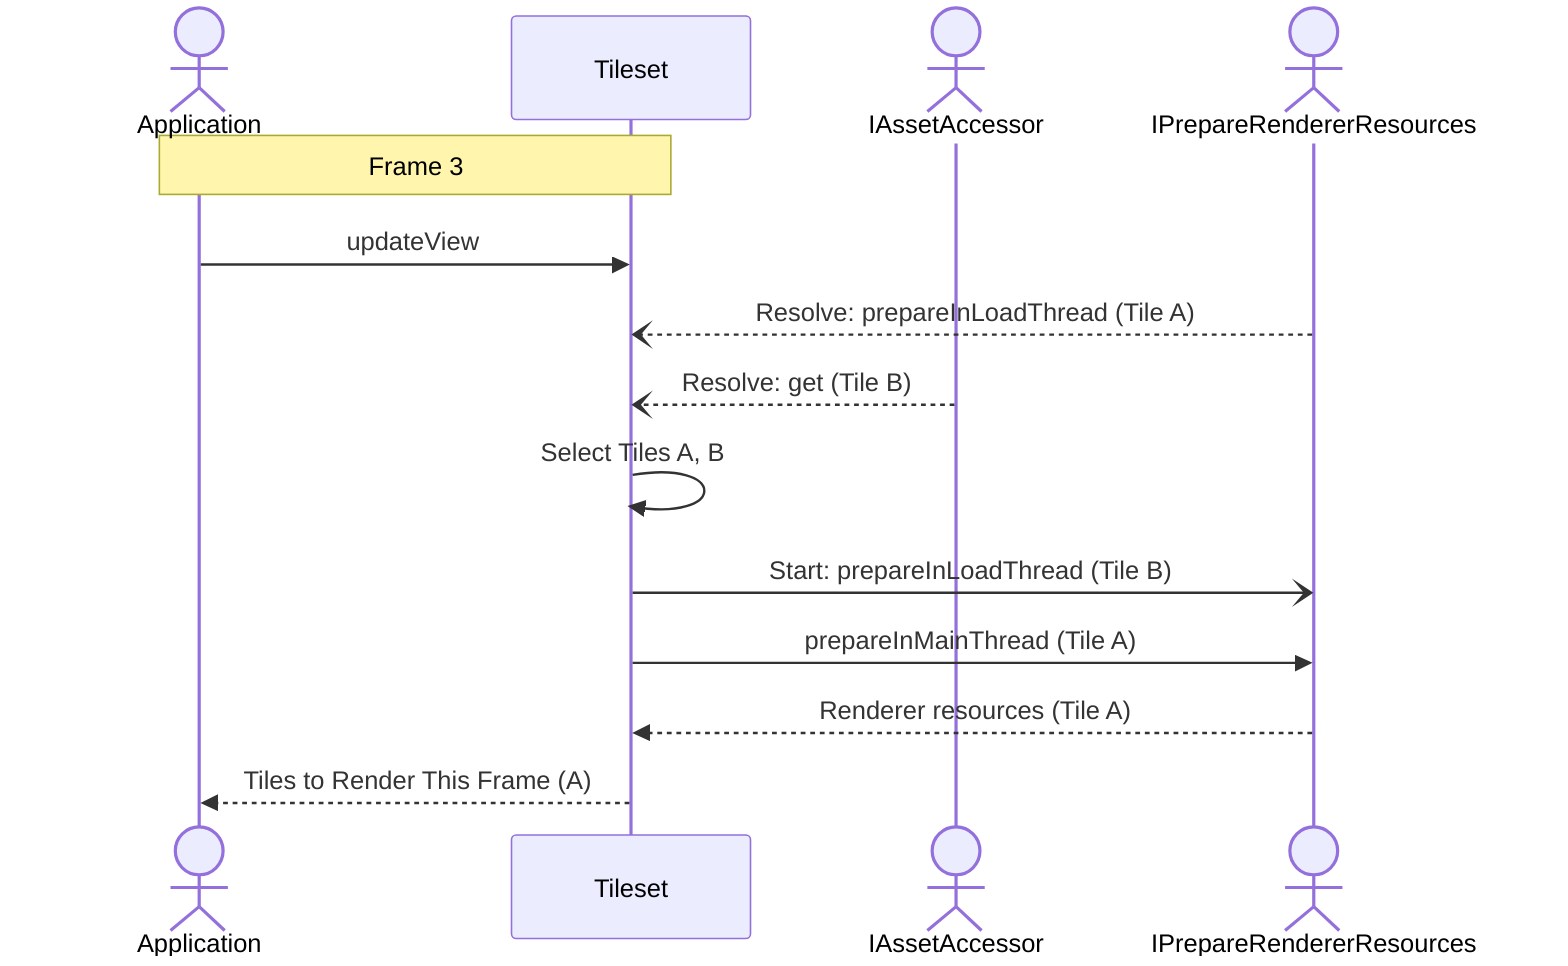 sequenceDiagram
  actor Application
  participant Tileset
  actor IAssetAccessor
  actor IPrepareRendererResources

  Note over Application,Tileset: Frame 3
  Application->>Tileset: updateView
  IPrepareRendererResources--)Tileset: Resolve: prepareInLoadThread (Tile A)
  IAssetAccessor--)Tileset: Resolve: get (Tile B)
  Tileset->>Tileset: Select Tiles A, B
  Tileset-)IPrepareRendererResources: Start: prepareInLoadThread (Tile B)
  Tileset->>IPrepareRendererResources: prepareInMainThread (Tile A)
  IPrepareRendererResources-->>Tileset: Renderer resources (Tile A)
  Tileset-->>Application: Tiles to Render This Frame (A)